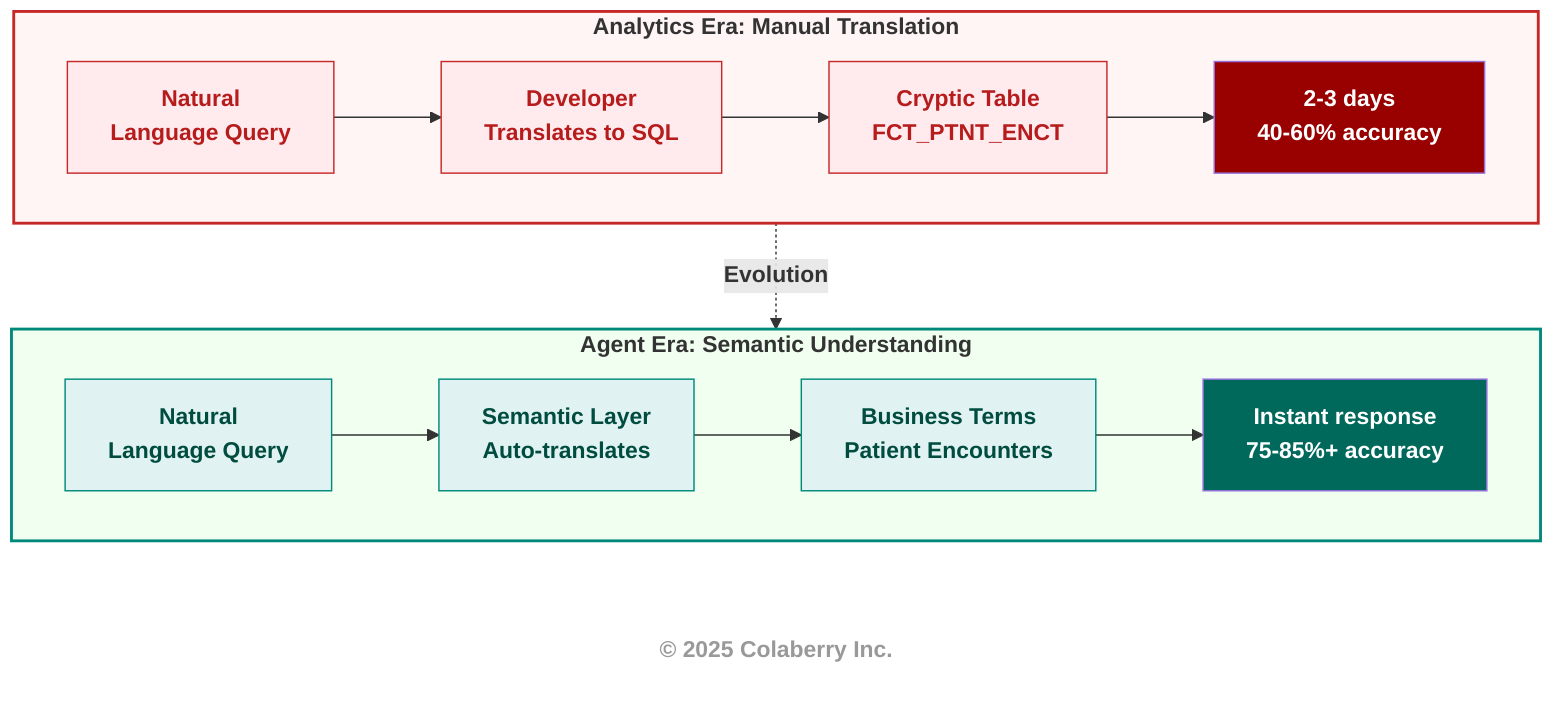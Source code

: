 flowchart TB
    subgraph Analytics["<b>Analytics Era: Manual Translation</b>"]
        direction LR
        A1["<b>Natural<br/>Language Query</b>"] --> A2["<b>Developer<br/>Translates to SQL</b>"]
        A2 --> A3["<b>Cryptic Table<br/>FCT_PTNT_ENCT</b>"]
        A3 --> A4["<b>2-3 days<br/>40-60% accuracy</b>"]
    end
    
    Analytics -.->|<b>Evolution</b>| Agent
    
    subgraph Agent["<b>Agent Era: Semantic Understanding</b>"]
        direction LR
        B1["<b>Natural<br/>Language Query</b>"] --> B2["<b>Semantic Layer<br/>Auto-translates</b>"]
        B2 --> B3["<b>Business Terms<br/>Patient Encounters</b>"]
        B3 --> B4["<b>Instant response<br/>75-85%+ accuracy</b>"]
    end
    
    Agent ~~~ CR["<b>© 2025 Colaberry Inc.</b>"]
    
    classDef subgraphTitle fill:#f9f9f9,stroke:#333333,stroke-width:2px,color:#000000
    classDef oldEra fill:#ffebee,stroke:#c62828,color:#b71c1c
    classDef newEra fill:#e0f2f1,stroke:#00897b,color:#004d40
    classDef problem fill:#990000,color:#ffffff
    classDef solution fill:#00695c,color:#ffffff
    
    style A1 fill:#ffebee,stroke:#c62828,color:#b71c1c
    style A2 fill:#ffebee,stroke:#c62828,color:#b71c1c
    style A3 fill:#ffebee,stroke:#c62828,color:#b71c1c
    style A4 fill:#990000,color:#ffffff
    
    style B1 fill:#e0f2f1,stroke:#00897b,color:#004d40
    style B2 fill:#e0f2f1,stroke:#00897b,color:#004d40
    style B3 fill:#e0f2f1,stroke:#00897b,color:#004d40
    style B4 fill:#00695c,color:#ffffff
    
    style Analytics fill:#fff5f5,stroke:#c62828,stroke-width:2px
    style Agent fill:#f0fff0,stroke:#00897b,stroke-width:2px
    style CR fill:none,stroke:none,color:#999999